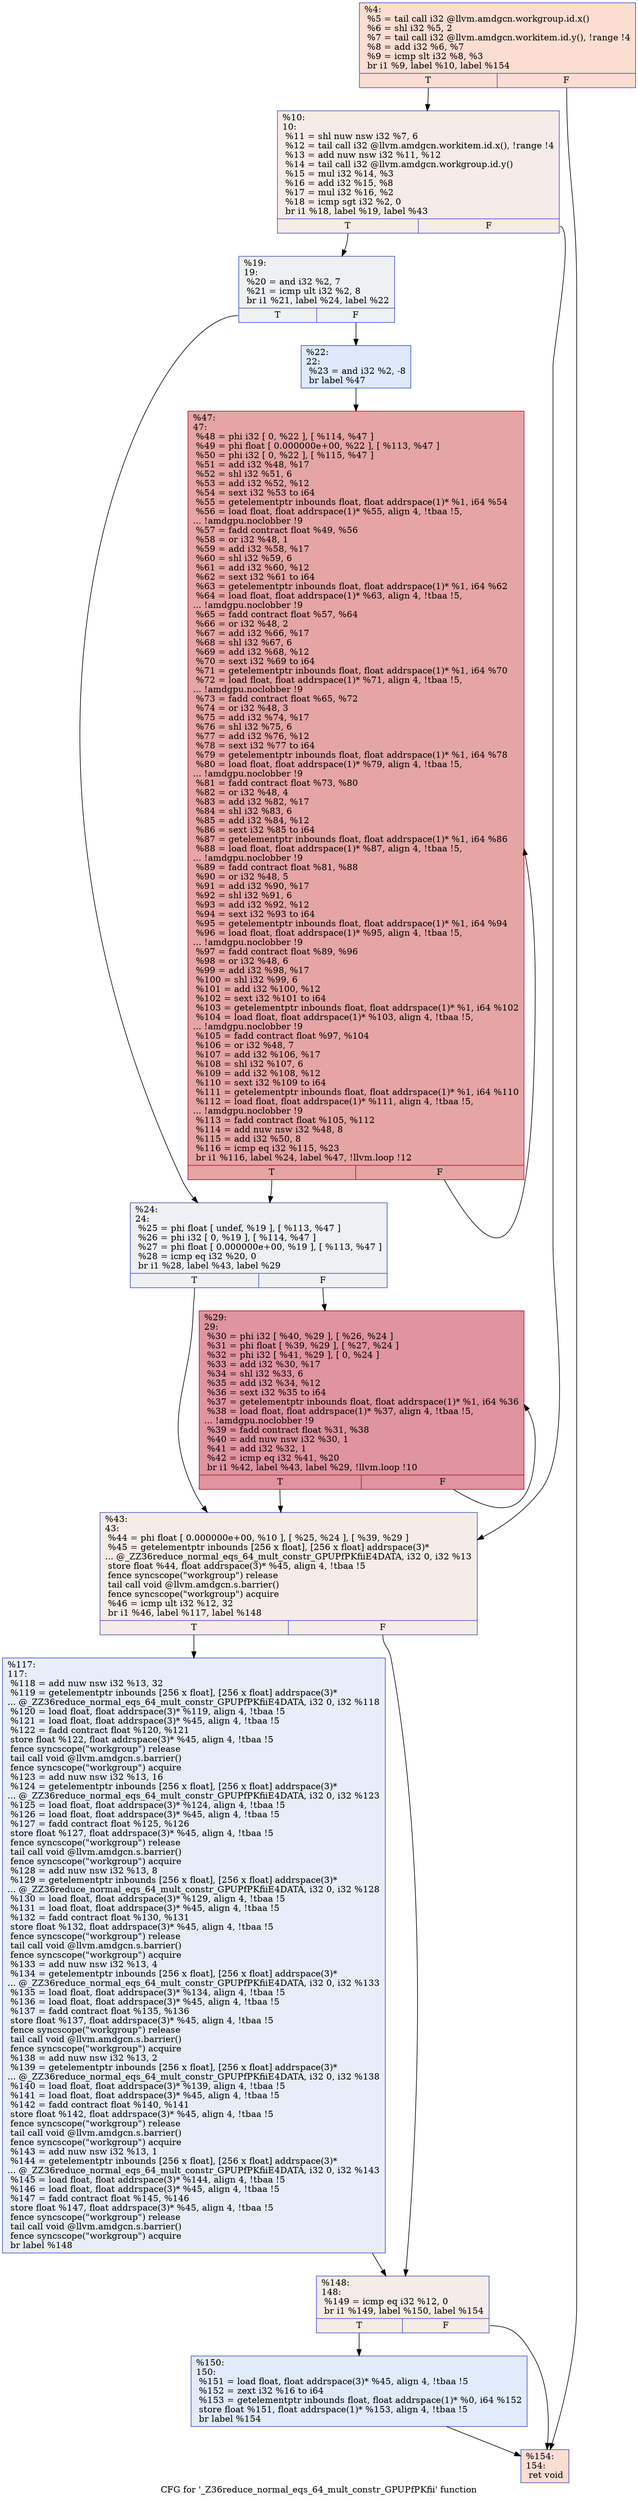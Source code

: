 digraph "CFG for '_Z36reduce_normal_eqs_64_mult_constr_GPUPfPKfii' function" {
	label="CFG for '_Z36reduce_normal_eqs_64_mult_constr_GPUPfPKfii' function";

	Node0x5089c60 [shape=record,color="#3d50c3ff", style=filled, fillcolor="#f7b39670",label="{%4:\l  %5 = tail call i32 @llvm.amdgcn.workgroup.id.x()\l  %6 = shl i32 %5, 2\l  %7 = tail call i32 @llvm.amdgcn.workitem.id.y(), !range !4\l  %8 = add i32 %6, %7\l  %9 = icmp slt i32 %8, %3\l  br i1 %9, label %10, label %154\l|{<s0>T|<s1>F}}"];
	Node0x5089c60:s0 -> Node0x5089cf0;
	Node0x5089c60:s1 -> Node0x508b520;
	Node0x5089cf0 [shape=record,color="#3d50c3ff", style=filled, fillcolor="#ead5c970",label="{%10:\l10:                                               \l  %11 = shl nuw nsw i32 %7, 6\l  %12 = tail call i32 @llvm.amdgcn.workitem.id.x(), !range !4\l  %13 = add nuw nsw i32 %11, %12\l  %14 = tail call i32 @llvm.amdgcn.workgroup.id.y()\l  %15 = mul i32 %14, %3\l  %16 = add i32 %15, %8\l  %17 = mul i32 %16, %2\l  %18 = icmp sgt i32 %2, 0\l  br i1 %18, label %19, label %43\l|{<s0>T|<s1>F}}"];
	Node0x5089cf0:s0 -> Node0x508c430;
	Node0x5089cf0:s1 -> Node0x508c4c0;
	Node0x508c430 [shape=record,color="#3d50c3ff", style=filled, fillcolor="#d9dce170",label="{%19:\l19:                                               \l  %20 = and i32 %2, 7\l  %21 = icmp ult i32 %2, 8\l  br i1 %21, label %24, label %22\l|{<s0>T|<s1>F}}"];
	Node0x508c430:s0 -> Node0x508c780;
	Node0x508c430:s1 -> Node0x508c7d0;
	Node0x508c7d0 [shape=record,color="#3d50c3ff", style=filled, fillcolor="#b5cdfa70",label="{%22:\l22:                                               \l  %23 = and i32 %2, -8\l  br label %47\l}"];
	Node0x508c7d0 -> Node0x508c9d0;
	Node0x508c780 [shape=record,color="#3d50c3ff", style=filled, fillcolor="#d9dce170",label="{%24:\l24:                                               \l  %25 = phi float [ undef, %19 ], [ %113, %47 ]\l  %26 = phi i32 [ 0, %19 ], [ %114, %47 ]\l  %27 = phi float [ 0.000000e+00, %19 ], [ %113, %47 ]\l  %28 = icmp eq i32 %20, 0\l  br i1 %28, label %43, label %29\l|{<s0>T|<s1>F}}"];
	Node0x508c780:s0 -> Node0x508c4c0;
	Node0x508c780:s1 -> Node0x508d820;
	Node0x508d820 [shape=record,color="#b70d28ff", style=filled, fillcolor="#b70d2870",label="{%29:\l29:                                               \l  %30 = phi i32 [ %40, %29 ], [ %26, %24 ]\l  %31 = phi float [ %39, %29 ], [ %27, %24 ]\l  %32 = phi i32 [ %41, %29 ], [ 0, %24 ]\l  %33 = add i32 %30, %17\l  %34 = shl i32 %33, 6\l  %35 = add i32 %34, %12\l  %36 = sext i32 %35 to i64\l  %37 = getelementptr inbounds float, float addrspace(1)* %1, i64 %36\l  %38 = load float, float addrspace(1)* %37, align 4, !tbaa !5,\l... !amdgpu.noclobber !9\l  %39 = fadd contract float %31, %38\l  %40 = add nuw nsw i32 %30, 1\l  %41 = add i32 %32, 1\l  %42 = icmp eq i32 %41, %20\l  br i1 %42, label %43, label %29, !llvm.loop !10\l|{<s0>T|<s1>F}}"];
	Node0x508d820:s0 -> Node0x508c4c0;
	Node0x508d820:s1 -> Node0x508d820;
	Node0x508c4c0 [shape=record,color="#3d50c3ff", style=filled, fillcolor="#ead5c970",label="{%43:\l43:                                               \l  %44 = phi float [ 0.000000e+00, %10 ], [ %25, %24 ], [ %39, %29 ]\l  %45 = getelementptr inbounds [256 x float], [256 x float] addrspace(3)*\l... @_ZZ36reduce_normal_eqs_64_mult_constr_GPUPfPKfiiE4DATA, i32 0, i32 %13\l  store float %44, float addrspace(3)* %45, align 4, !tbaa !5\l  fence syncscope(\"workgroup\") release\l  tail call void @llvm.amdgcn.s.barrier()\l  fence syncscope(\"workgroup\") acquire\l  %46 = icmp ult i32 %12, 32\l  br i1 %46, label %117, label %148\l|{<s0>T|<s1>F}}"];
	Node0x508c4c0:s0 -> Node0x508f2f0;
	Node0x508c4c0:s1 -> Node0x508f340;
	Node0x508c9d0 [shape=record,color="#b70d28ff", style=filled, fillcolor="#c5333470",label="{%47:\l47:                                               \l  %48 = phi i32 [ 0, %22 ], [ %114, %47 ]\l  %49 = phi float [ 0.000000e+00, %22 ], [ %113, %47 ]\l  %50 = phi i32 [ 0, %22 ], [ %115, %47 ]\l  %51 = add i32 %48, %17\l  %52 = shl i32 %51, 6\l  %53 = add i32 %52, %12\l  %54 = sext i32 %53 to i64\l  %55 = getelementptr inbounds float, float addrspace(1)* %1, i64 %54\l  %56 = load float, float addrspace(1)* %55, align 4, !tbaa !5,\l... !amdgpu.noclobber !9\l  %57 = fadd contract float %49, %56\l  %58 = or i32 %48, 1\l  %59 = add i32 %58, %17\l  %60 = shl i32 %59, 6\l  %61 = add i32 %60, %12\l  %62 = sext i32 %61 to i64\l  %63 = getelementptr inbounds float, float addrspace(1)* %1, i64 %62\l  %64 = load float, float addrspace(1)* %63, align 4, !tbaa !5,\l... !amdgpu.noclobber !9\l  %65 = fadd contract float %57, %64\l  %66 = or i32 %48, 2\l  %67 = add i32 %66, %17\l  %68 = shl i32 %67, 6\l  %69 = add i32 %68, %12\l  %70 = sext i32 %69 to i64\l  %71 = getelementptr inbounds float, float addrspace(1)* %1, i64 %70\l  %72 = load float, float addrspace(1)* %71, align 4, !tbaa !5,\l... !amdgpu.noclobber !9\l  %73 = fadd contract float %65, %72\l  %74 = or i32 %48, 3\l  %75 = add i32 %74, %17\l  %76 = shl i32 %75, 6\l  %77 = add i32 %76, %12\l  %78 = sext i32 %77 to i64\l  %79 = getelementptr inbounds float, float addrspace(1)* %1, i64 %78\l  %80 = load float, float addrspace(1)* %79, align 4, !tbaa !5,\l... !amdgpu.noclobber !9\l  %81 = fadd contract float %73, %80\l  %82 = or i32 %48, 4\l  %83 = add i32 %82, %17\l  %84 = shl i32 %83, 6\l  %85 = add i32 %84, %12\l  %86 = sext i32 %85 to i64\l  %87 = getelementptr inbounds float, float addrspace(1)* %1, i64 %86\l  %88 = load float, float addrspace(1)* %87, align 4, !tbaa !5,\l... !amdgpu.noclobber !9\l  %89 = fadd contract float %81, %88\l  %90 = or i32 %48, 5\l  %91 = add i32 %90, %17\l  %92 = shl i32 %91, 6\l  %93 = add i32 %92, %12\l  %94 = sext i32 %93 to i64\l  %95 = getelementptr inbounds float, float addrspace(1)* %1, i64 %94\l  %96 = load float, float addrspace(1)* %95, align 4, !tbaa !5,\l... !amdgpu.noclobber !9\l  %97 = fadd contract float %89, %96\l  %98 = or i32 %48, 6\l  %99 = add i32 %98, %17\l  %100 = shl i32 %99, 6\l  %101 = add i32 %100, %12\l  %102 = sext i32 %101 to i64\l  %103 = getelementptr inbounds float, float addrspace(1)* %1, i64 %102\l  %104 = load float, float addrspace(1)* %103, align 4, !tbaa !5,\l... !amdgpu.noclobber !9\l  %105 = fadd contract float %97, %104\l  %106 = or i32 %48, 7\l  %107 = add i32 %106, %17\l  %108 = shl i32 %107, 6\l  %109 = add i32 %108, %12\l  %110 = sext i32 %109 to i64\l  %111 = getelementptr inbounds float, float addrspace(1)* %1, i64 %110\l  %112 = load float, float addrspace(1)* %111, align 4, !tbaa !5,\l... !amdgpu.noclobber !9\l  %113 = fadd contract float %105, %112\l  %114 = add nuw nsw i32 %48, 8\l  %115 = add i32 %50, 8\l  %116 = icmp eq i32 %115, %23\l  br i1 %116, label %24, label %47, !llvm.loop !12\l|{<s0>T|<s1>F}}"];
	Node0x508c9d0:s0 -> Node0x508c780;
	Node0x508c9d0:s1 -> Node0x508c9d0;
	Node0x508f2f0 [shape=record,color="#3d50c3ff", style=filled, fillcolor="#cbd8ee70",label="{%117:\l117:                                              \l  %118 = add nuw nsw i32 %13, 32\l  %119 = getelementptr inbounds [256 x float], [256 x float] addrspace(3)*\l... @_ZZ36reduce_normal_eqs_64_mult_constr_GPUPfPKfiiE4DATA, i32 0, i32 %118\l  %120 = load float, float addrspace(3)* %119, align 4, !tbaa !5\l  %121 = load float, float addrspace(3)* %45, align 4, !tbaa !5\l  %122 = fadd contract float %120, %121\l  store float %122, float addrspace(3)* %45, align 4, !tbaa !5\l  fence syncscope(\"workgroup\") release\l  tail call void @llvm.amdgcn.s.barrier()\l  fence syncscope(\"workgroup\") acquire\l  %123 = add nuw nsw i32 %13, 16\l  %124 = getelementptr inbounds [256 x float], [256 x float] addrspace(3)*\l... @_ZZ36reduce_normal_eqs_64_mult_constr_GPUPfPKfiiE4DATA, i32 0, i32 %123\l  %125 = load float, float addrspace(3)* %124, align 4, !tbaa !5\l  %126 = load float, float addrspace(3)* %45, align 4, !tbaa !5\l  %127 = fadd contract float %125, %126\l  store float %127, float addrspace(3)* %45, align 4, !tbaa !5\l  fence syncscope(\"workgroup\") release\l  tail call void @llvm.amdgcn.s.barrier()\l  fence syncscope(\"workgroup\") acquire\l  %128 = add nuw nsw i32 %13, 8\l  %129 = getelementptr inbounds [256 x float], [256 x float] addrspace(3)*\l... @_ZZ36reduce_normal_eqs_64_mult_constr_GPUPfPKfiiE4DATA, i32 0, i32 %128\l  %130 = load float, float addrspace(3)* %129, align 4, !tbaa !5\l  %131 = load float, float addrspace(3)* %45, align 4, !tbaa !5\l  %132 = fadd contract float %130, %131\l  store float %132, float addrspace(3)* %45, align 4, !tbaa !5\l  fence syncscope(\"workgroup\") release\l  tail call void @llvm.amdgcn.s.barrier()\l  fence syncscope(\"workgroup\") acquire\l  %133 = add nuw nsw i32 %13, 4\l  %134 = getelementptr inbounds [256 x float], [256 x float] addrspace(3)*\l... @_ZZ36reduce_normal_eqs_64_mult_constr_GPUPfPKfiiE4DATA, i32 0, i32 %133\l  %135 = load float, float addrspace(3)* %134, align 4, !tbaa !5\l  %136 = load float, float addrspace(3)* %45, align 4, !tbaa !5\l  %137 = fadd contract float %135, %136\l  store float %137, float addrspace(3)* %45, align 4, !tbaa !5\l  fence syncscope(\"workgroup\") release\l  tail call void @llvm.amdgcn.s.barrier()\l  fence syncscope(\"workgroup\") acquire\l  %138 = add nuw nsw i32 %13, 2\l  %139 = getelementptr inbounds [256 x float], [256 x float] addrspace(3)*\l... @_ZZ36reduce_normal_eqs_64_mult_constr_GPUPfPKfiiE4DATA, i32 0, i32 %138\l  %140 = load float, float addrspace(3)* %139, align 4, !tbaa !5\l  %141 = load float, float addrspace(3)* %45, align 4, !tbaa !5\l  %142 = fadd contract float %140, %141\l  store float %142, float addrspace(3)* %45, align 4, !tbaa !5\l  fence syncscope(\"workgroup\") release\l  tail call void @llvm.amdgcn.s.barrier()\l  fence syncscope(\"workgroup\") acquire\l  %143 = add nuw nsw i32 %13, 1\l  %144 = getelementptr inbounds [256 x float], [256 x float] addrspace(3)*\l... @_ZZ36reduce_normal_eqs_64_mult_constr_GPUPfPKfiiE4DATA, i32 0, i32 %143\l  %145 = load float, float addrspace(3)* %144, align 4, !tbaa !5\l  %146 = load float, float addrspace(3)* %45, align 4, !tbaa !5\l  %147 = fadd contract float %145, %146\l  store float %147, float addrspace(3)* %45, align 4, !tbaa !5\l  fence syncscope(\"workgroup\") release\l  tail call void @llvm.amdgcn.s.barrier()\l  fence syncscope(\"workgroup\") acquire\l  br label %148\l}"];
	Node0x508f2f0 -> Node0x508f340;
	Node0x508f340 [shape=record,color="#3d50c3ff", style=filled, fillcolor="#ead5c970",label="{%148:\l148:                                              \l  %149 = icmp eq i32 %12, 0\l  br i1 %149, label %150, label %154\l|{<s0>T|<s1>F}}"];
	Node0x508f340:s0 -> Node0x5094900;
	Node0x508f340:s1 -> Node0x508b520;
	Node0x5094900 [shape=record,color="#3d50c3ff", style=filled, fillcolor="#bbd1f870",label="{%150:\l150:                                              \l  %151 = load float, float addrspace(3)* %45, align 4, !tbaa !5\l  %152 = zext i32 %16 to i64\l  %153 = getelementptr inbounds float, float addrspace(1)* %0, i64 %152\l  store float %151, float addrspace(1)* %153, align 4, !tbaa !5\l  br label %154\l}"];
	Node0x5094900 -> Node0x508b520;
	Node0x508b520 [shape=record,color="#3d50c3ff", style=filled, fillcolor="#f7b39670",label="{%154:\l154:                                              \l  ret void\l}"];
}
